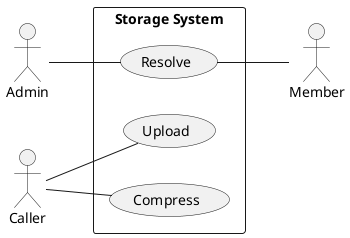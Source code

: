 @startuml StorageSubSystem

left to right direction
skinparam packageStyle rectangle

actor Admin
actor Member
actor Caller

rectangle "Storage System" {
    Admin -- (Resolve)
    
    (Resolve) -- Member

    Caller -- (Upload)
    Caller -- (Compress)
}

@enduml